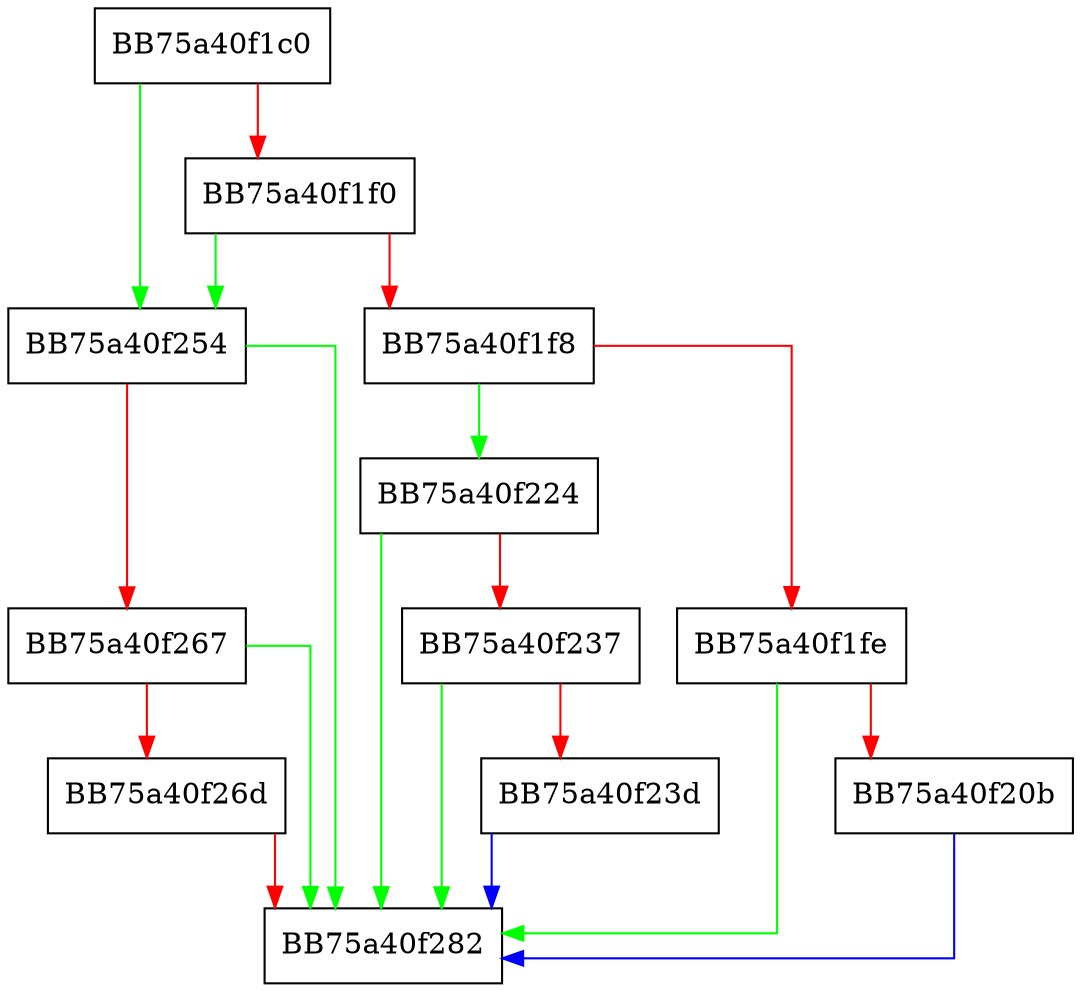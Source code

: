 digraph InitConfig {
  node [shape="box"];
  graph [splines=ortho];
  BB75a40f1c0 -> BB75a40f254 [color="green"];
  BB75a40f1c0 -> BB75a40f1f0 [color="red"];
  BB75a40f1f0 -> BB75a40f254 [color="green"];
  BB75a40f1f0 -> BB75a40f1f8 [color="red"];
  BB75a40f1f8 -> BB75a40f224 [color="green"];
  BB75a40f1f8 -> BB75a40f1fe [color="red"];
  BB75a40f1fe -> BB75a40f282 [color="green"];
  BB75a40f1fe -> BB75a40f20b [color="red"];
  BB75a40f20b -> BB75a40f282 [color="blue"];
  BB75a40f224 -> BB75a40f282 [color="green"];
  BB75a40f224 -> BB75a40f237 [color="red"];
  BB75a40f237 -> BB75a40f282 [color="green"];
  BB75a40f237 -> BB75a40f23d [color="red"];
  BB75a40f23d -> BB75a40f282 [color="blue"];
  BB75a40f254 -> BB75a40f282 [color="green"];
  BB75a40f254 -> BB75a40f267 [color="red"];
  BB75a40f267 -> BB75a40f282 [color="green"];
  BB75a40f267 -> BB75a40f26d [color="red"];
  BB75a40f26d -> BB75a40f282 [color="red"];
}